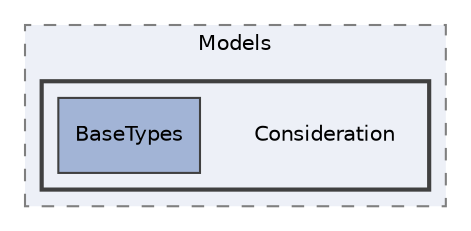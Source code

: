 digraph "Runtime/Models/Consideration"
{
 // LATEX_PDF_SIZE
  edge [fontname="Helvetica",fontsize="10",labelfontname="Helvetica",labelfontsize="10"];
  node [fontname="Helvetica",fontsize="10",shape=record];
  compound=true
  subgraph clusterdir_179b4ec8be6e2ae53f59912751de0b6f {
    graph [ bgcolor="#edf0f7", pencolor="grey50", style="filled,dashed,", label="Models", fontname="Helvetica", fontsize="10", URL="dir_179b4ec8be6e2ae53f59912751de0b6f.html"]
  subgraph clusterdir_72655b2dbf468d0b848cc775f6a6e430 {
    graph [ bgcolor="#edf0f7", pencolor="grey25", style="filled,bold,", label="", fontname="Helvetica", fontsize="10", URL="dir_72655b2dbf468d0b848cc775f6a6e430.html"]
    dir_72655b2dbf468d0b848cc775f6a6e430 [shape=plaintext, label="Consideration"];
  dir_9a338b7a9e0220308bc595b78f196b09 [shape=box, label="BaseTypes", style="filled,", fillcolor="#a2b4d6", color="grey25", URL="dir_9a338b7a9e0220308bc595b78f196b09.html"];
  }
  }
}
